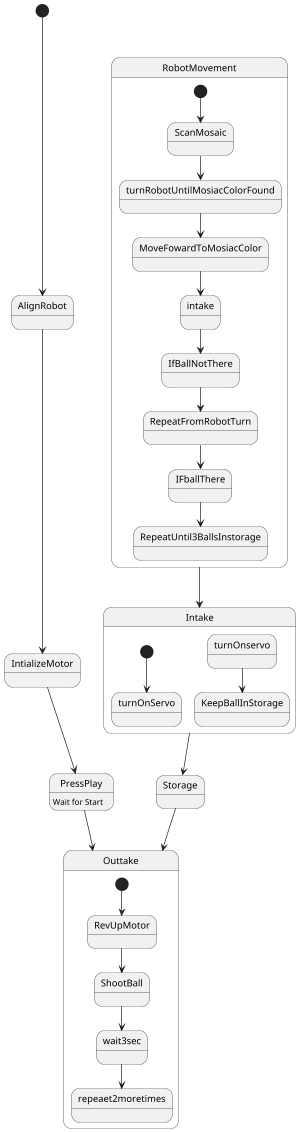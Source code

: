 @startuml
'https://plantuml.com/state-diagram

scale 300 width
[*] --> AlignRobot
AlignRobot --> IntializeMotor
IntializeMotor --> PressPlay
PressPlay : Wait for Start
PressPlay --> Outtake
RobotMovement --> Intake
Intake -->Storage
Storage -->Outtake

state Outtake {
  [*] --> RevUpMotor
   RevUpMotor--> ShootBall
   ShootBall --> wait3sec
   wait3sec --> repeaet2moretimes
}

 state RobotMovement {
    [*] --> ScanMosaic
    ScanMosaic --> turnRobotUntilMosiacColorFound
    turnRobotUntilMosiacColorFound --> MoveFowardToMosiacColor
    MoveFowardToMosiacColor --> intake
    intake --> IfBallNotThere
    IfBallNotThere --> RepeatFromRobotTurn
    RepeatFromRobotTurn --> IFballThere
    IFballThere --> RepeatUntil3BallsInstorage
  }

state Intake {
  [*] --> turnOnServo
  turnOnservo --> KeepBallInStorage

 }




@enduml